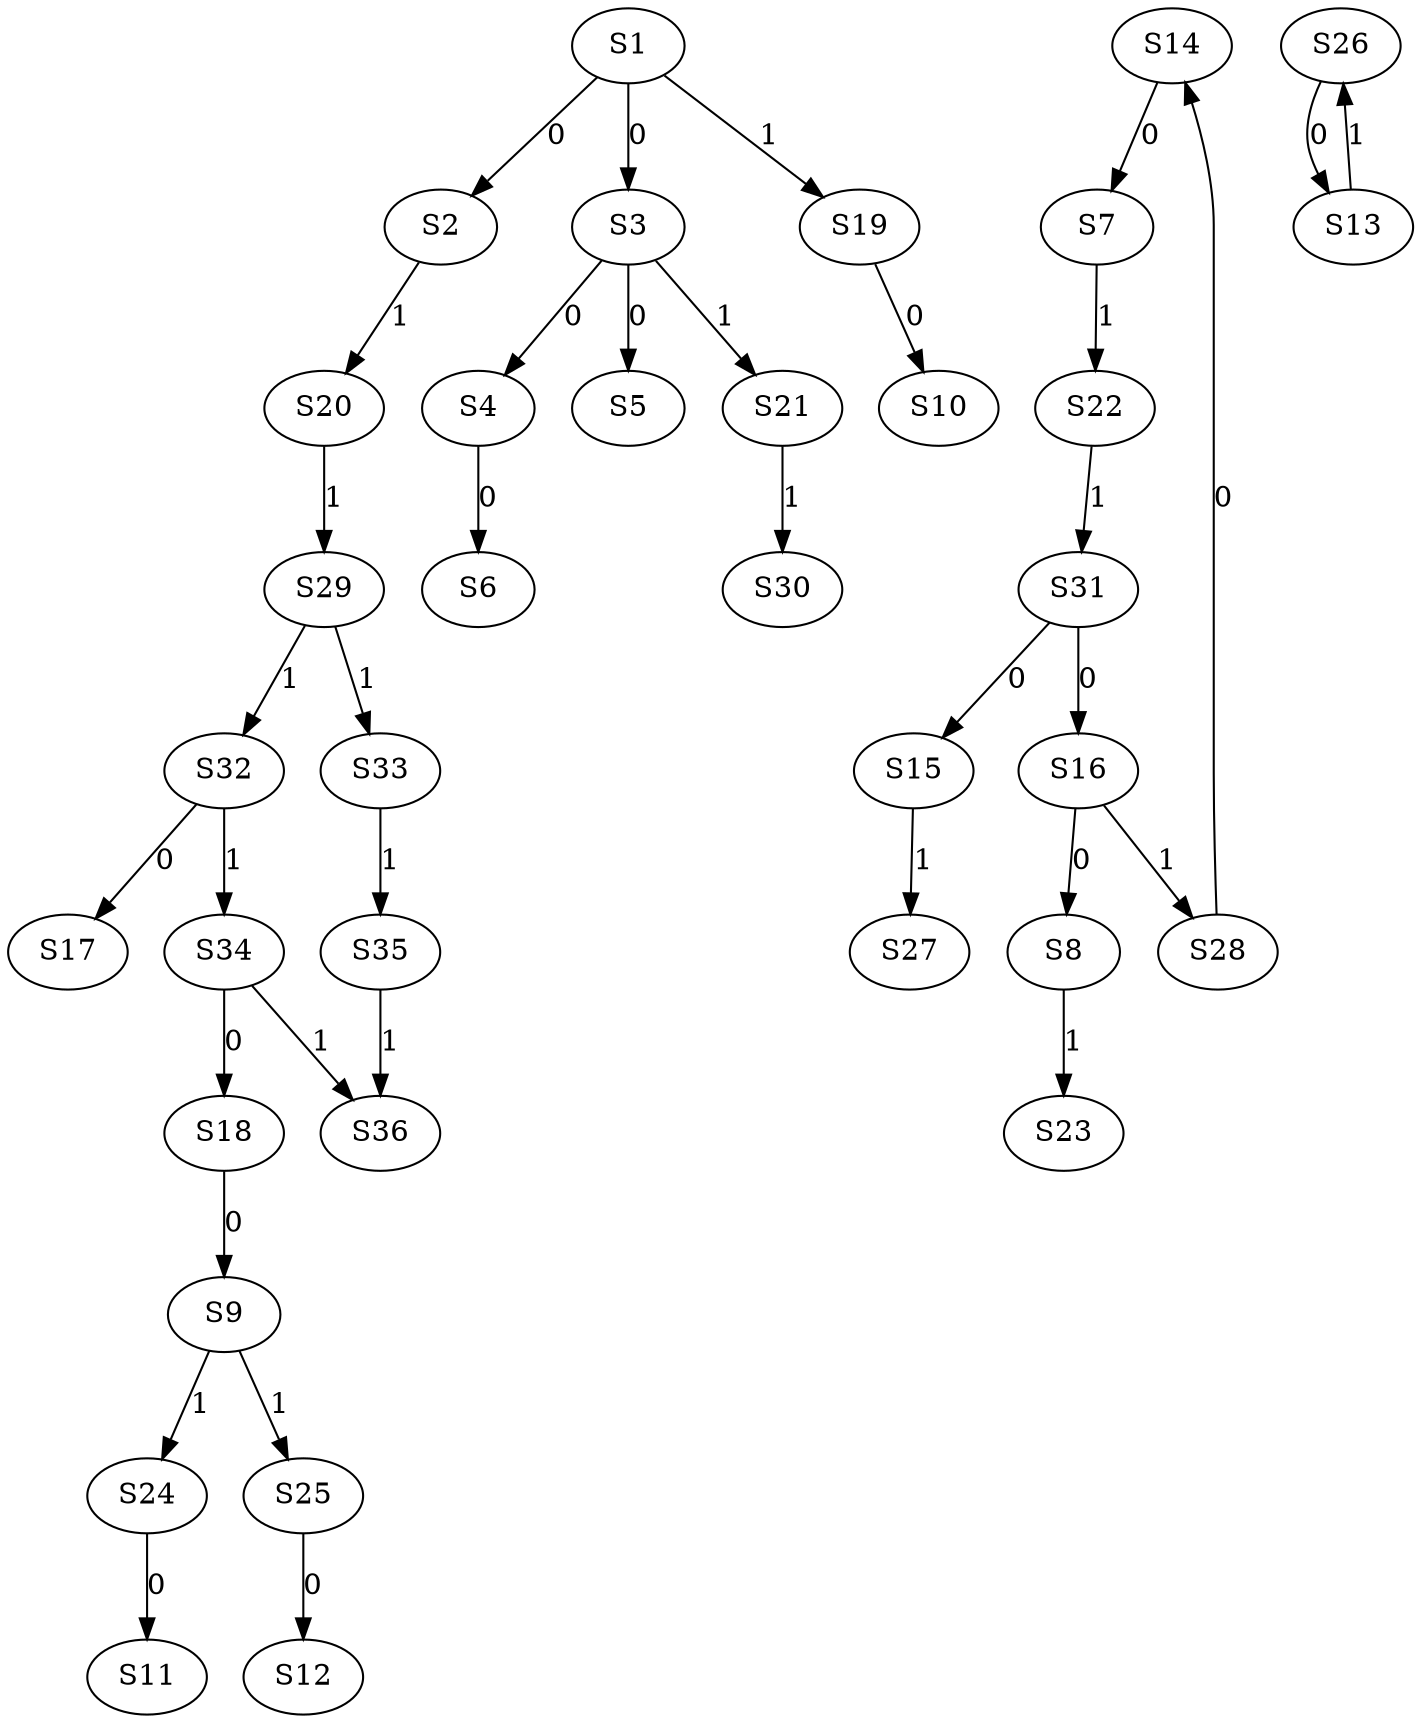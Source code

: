 strict digraph {
	S1 -> S2 [ label = 0 ];
	S1 -> S3 [ label = 0 ];
	S3 -> S4 [ label = 0 ];
	S3 -> S5 [ label = 0 ];
	S4 -> S6 [ label = 0 ];
	S14 -> S7 [ label = 0 ];
	S16 -> S8 [ label = 0 ];
	S18 -> S9 [ label = 0 ];
	S19 -> S10 [ label = 0 ];
	S24 -> S11 [ label = 0 ];
	S25 -> S12 [ label = 0 ];
	S26 -> S13 [ label = 0 ];
	S28 -> S14 [ label = 0 ];
	S31 -> S15 [ label = 0 ];
	S31 -> S16 [ label = 0 ];
	S32 -> S17 [ label = 0 ];
	S34 -> S18 [ label = 0 ];
	S1 -> S19 [ label = 1 ];
	S2 -> S20 [ label = 1 ];
	S3 -> S21 [ label = 1 ];
	S7 -> S22 [ label = 1 ];
	S8 -> S23 [ label = 1 ];
	S9 -> S24 [ label = 1 ];
	S9 -> S25 [ label = 1 ];
	S13 -> S26 [ label = 1 ];
	S15 -> S27 [ label = 1 ];
	S16 -> S28 [ label = 1 ];
	S20 -> S29 [ label = 1 ];
	S21 -> S30 [ label = 1 ];
	S22 -> S31 [ label = 1 ];
	S29 -> S32 [ label = 1 ];
	S29 -> S33 [ label = 1 ];
	S32 -> S34 [ label = 1 ];
	S33 -> S35 [ label = 1 ];
	S35 -> S36 [ label = 1 ];
	S34 -> S36 [ label = 1 ];
}